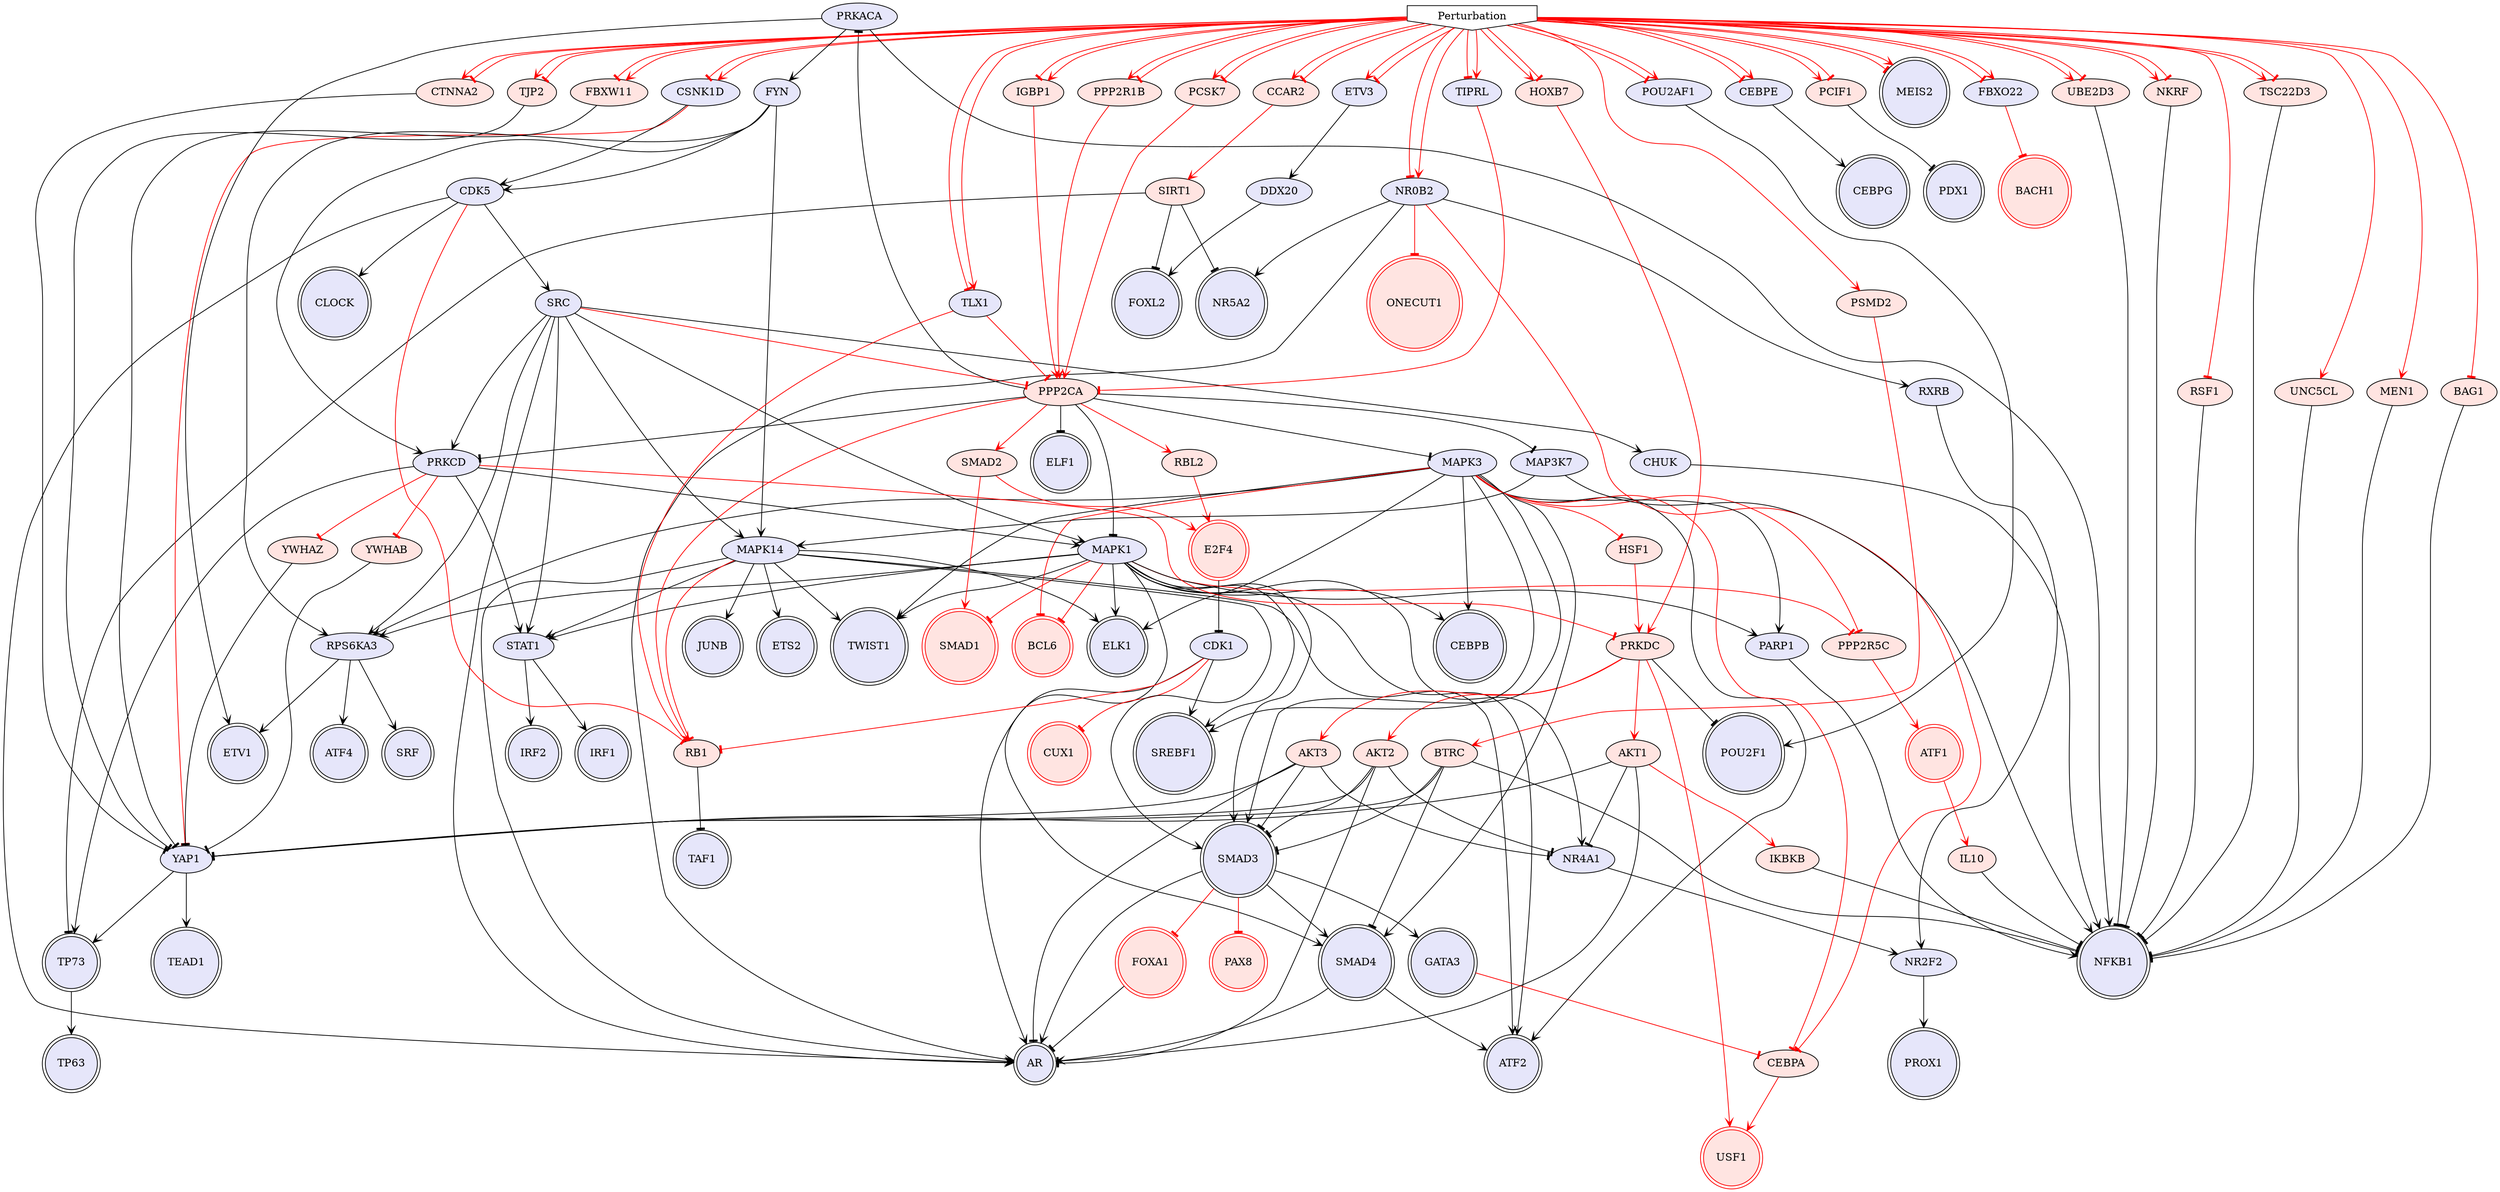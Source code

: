digraph {

MAPK1->RPS6KA3 [penwidth=1, color=black, arrowhead="vee"]
STAT1->IRF1 [penwidth=1, color=black, arrowhead="vee"]
MAPK1->CEBPB [penwidth=1, color=black, arrowhead="vee"]
YAP1->TP73 [penwidth=1, color=black, arrowhead="vee"]
E2F4->CDK1 [penwidth=1, color=black, arrowhead="tee"]
SRC->AR [penwidth=1, color=black, arrowhead="vee"]
MAPK14->ATF2 [penwidth=1, color=black, arrowhead="vee"]
MAPK14->ELK1 [penwidth=1, color=black, arrowhead="vee"]
MAPK1->SMAD3 [penwidth=1, color=black, arrowhead="vee"]
SMAD3->SMAD4 [penwidth=1, color=black, arrowhead="vee"]
NR4A1->NR2F2 [penwidth=1, color=black, arrowhead="vee"]
SIRT1->NR5A2 [penwidth=1, color=black, arrowhead="tee"]
NR2F2->PROX1 [penwidth=1, color=black, arrowhead="vee"]
SMAD3->AR [penwidth=1, color=black, arrowhead="vee"]
SMAD3->GATA3 [penwidth=1, color=black, arrowhead="vee"]
MAPK14->SMAD3 [penwidth=1, color=black, arrowhead="vee"]
MAPK14->STAT1 [penwidth=1, color=black, arrowhead="vee"]
NR0B2->NR5A2 [penwidth=1, color=black, arrowhead="vee"]
NR0B2->AR [penwidth=1, color=black, arrowhead="vee"]
MAPK1->ELK1 [penwidth=1, color=black, arrowhead="vee"]
PPP2CA->ELF1 [penwidth=1, color=black, arrowhead="tee"]
PPP2CA->MAPK1 [penwidth=1, color=black, arrowhead="tee"]
PRKDC->POU2F1 [penwidth=1, color=black, arrowhead="tee"]
YAP1->TEAD1 [penwidth=1, color=black, arrowhead="vee"]
MAPK1->SMAD4 [penwidth=1, color=black, arrowhead="vee"]
RPS6KA3->ATF4 [penwidth=1, color=black, arrowhead="vee"]
RPS6KA3->ETV1 [penwidth=1, color=black, arrowhead="vee"]
SRC->RPS6KA3 [penwidth=1, color=black, arrowhead="vee"]
MAPK14->TWIST1 [penwidth=1, color=black, arrowhead="vee"]
SRC->STAT1 [penwidth=1, color=black, arrowhead="vee"]
STAT1->IRF2 [penwidth=1, color=black, arrowhead="vee"]
BTRC->YAP1 [penwidth=1, color=black, arrowhead="tee"]
CDK1->AR [penwidth=1, color=black, arrowhead="vee"]
CEBPE->CEBPG [penwidth=1, color=black, arrowhead="vee"]
MAPK1->SREBF1 [penwidth=1, color=black, arrowhead="vee"]
CDK5->AR [penwidth=1, color=black, arrowhead="vee"]
BTRC->SMAD3 [penwidth=1, color=black, arrowhead="tee"]
BTRC->SMAD4 [penwidth=1, color=black, arrowhead="tee"]
CDK1->SREBF1 [penwidth=1, color=black, arrowhead="vee"]
CDK5->CLOCK [penwidth=1, color=black, arrowhead="vee"]
CDK5->SRC [penwidth=1, color=black, arrowhead="vee"]
MAPK14->JUNB [penwidth=1, color=black, arrowhead="vee"]
SIRT1->FOXL2 [penwidth=1, color=black, arrowhead="tee"]
MAPK1->ATF2 [penwidth=1, color=black, arrowhead="vee"]
MAPK1->TWIST1 [penwidth=1, color=black, arrowhead="vee"]
MAPK14->AR [penwidth=1, color=black, arrowhead="vee"]
BTRC->NFKB1 [penwidth=1, color=black, arrowhead="tee"]
MAPK1->NR4A1 [penwidth=1, color=black, arrowhead="vee"]
MAPK1->STAT1 [penwidth=1, color=black, arrowhead="vee"]
SRC->MAPK14 [penwidth=1, color=black, arrowhead="vee"]
CSNK1D->CDK5 [penwidth=1, color=black, arrowhead="vee"]
RPS6KA3->SRF [penwidth=1, color=black, arrowhead="vee"]
SRC->MAPK1 [penwidth=1, color=black, arrowhead="vee"]
MAPK14->ETS2 [penwidth=1, color=black, arrowhead="vee"]
SMAD4->ATF2 [penwidth=1, color=black, arrowhead="vee"]
SMAD4->AR [penwidth=1, color=black, arrowhead="vee"]
RB1->TAF1 [penwidth=1, color=black, arrowhead="tee"]
TP73->TP63 [penwidth=1, color=black, arrowhead="vee"]
FOXA1->AR [penwidth=1, color=black, arrowhead="tee"]
SIRT1->TP73 [penwidth=1, color=black, arrowhead="tee"]
PCIF1->PDX1 [penwidth=1, color=black, arrowhead="tee"]
Perturbation->CEBPE [penwidth=1, color=red, arrowhead="tee"]
Perturbation->CSNK1D [penwidth=1, color=red, arrowhead="tee"]
Perturbation->FBXO22 [penwidth=1, color=red, arrowhead="tee"]
Perturbation->MEIS2 [penwidth=1, color=red, arrowhead="tee"]
Perturbation->NR0B2 [penwidth=1, color=red, arrowhead="tee"]
RBL2->E2F4 [penwidth=1, color=red, arrowhead="vee"]
NR0B2->ONECUT1 [penwidth=1, color=red, arrowhead="tee"]
PPP2CA->RB1 [penwidth=1, color=red, arrowhead="vee"]
PPP2CA->RBL2 [penwidth=1, color=red, arrowhead="vee"]
SRC->PPP2CA [penwidth=1, color=red, arrowhead="tee"]
PPP2R5C->ATF1 [penwidth=1, color=red, arrowhead="vee"]
PRKDC->USF1 [penwidth=1, color=red, arrowhead="vee"]
MAPK1->PPP2R5C [penwidth=1, color=red, arrowhead="tee"]
CDK1->RB1 [penwidth=1, color=red, arrowhead="tee"]
MAPK1->SMAD1 [penwidth=1, color=red, arrowhead="tee"]
SMAD3->FOXA1 [penwidth=1, color=red, arrowhead="tee"]
SMAD3->PAX8 [penwidth=1, color=red, arrowhead="tee"]
FBXO22->BACH1 [penwidth=1, color=red, arrowhead="tee"]
CDK5->RB1 [penwidth=1, color=red, arrowhead="tee"]
HOXB7->PRKDC [penwidth=1, color=red, arrowhead="vee"]
MAPK14->RB1 [penwidth=1, color=red, arrowhead="tee"]
MAPK1->BCL6 [penwidth=1, color=red, arrowhead="tee"]
CDK1->CUX1 [penwidth=1, color=red, arrowhead="tee"]
CCAR2->SIRT1 [penwidth=1, color=red, arrowhead="vee"]
PSMD2->BTRC [penwidth=1, color=red, arrowhead="vee"]
Perturbation->CCAR2 [penwidth=1, color=red, arrowhead="vee"]
Perturbation->HOXB7 [penwidth=1, color=red, arrowhead="vee"]
Perturbation->PCIF1 [penwidth=1, color=red, arrowhead="vee"]
Perturbation->PSMD2 [penwidth=1, color=red, arrowhead="vee"]
AKT1->AR [penwidth=1, color=black, arrowhead="tee"]
AKT1->YAP1 [penwidth=1, color=black, arrowhead="tee"]
AKT1->NR4A1 [penwidth=1, color=black, arrowhead="tee"]
TSC22D3->NFKB1 [penwidth=1, color=black, arrowhead="tee"]
PRKDC->AKT1 [penwidth=1, color=red, arrowhead="vee"]
Perturbation->TSC22D3 [penwidth=1, color=red, arrowhead="vee"]
MAPK3->RPS6KA3 [penwidth=1, color=black, arrowhead="vee"]
MAPK3->CEBPB [penwidth=1, color=black, arrowhead="vee"]
MAPK3->ELK1 [penwidth=1, color=black, arrowhead="vee"]
MAPK3->SMAD3 [penwidth=1, color=black, arrowhead="vee"]
PPP2CA->MAPK3 [penwidth=1, color=black, arrowhead="tee"]
MAPK3->PARP1 [penwidth=1, color=black, arrowhead="vee"]
MAPK3->SMAD4 [penwidth=1, color=black, arrowhead="vee"]
AKT2->SMAD3 [penwidth=1, color=black, arrowhead="tee"]
MAPK3->SREBF1 [penwidth=1, color=black, arrowhead="vee"]
AKT2->AR [penwidth=1, color=black, arrowhead="tee"]
AKT2->YAP1 [penwidth=1, color=black, arrowhead="tee"]
MAPK3->ATF2 [penwidth=1, color=black, arrowhead="vee"]
MAPK3->TWIST1 [penwidth=1, color=black, arrowhead="vee"]
AKT2->NR4A1 [penwidth=1, color=black, arrowhead="tee"]
PARP1->NFKB1 [penwidth=1, color=black, arrowhead="vee"]
Perturbation->CEBPE [penwidth=1, color=red, arrowhead="vee"]
Perturbation->CSNK1D [penwidth=1, color=red, arrowhead="vee"]
Perturbation->FBXO22 [penwidth=1, color=red, arrowhead="vee"]
Perturbation->MEIS2 [penwidth=1, color=red, arrowhead="vee"]
Perturbation->NR0B2 [penwidth=1, color=red, arrowhead="vee"]
HSF1->PRKDC [penwidth=1, color=red, arrowhead="vee"]
PPP2CA->SMAD2 [penwidth=1, color=red, arrowhead="vee"]
MAPK3->PPP2R5C [penwidth=1, color=red, arrowhead="tee"]
PRKDC->AKT2 [penwidth=1, color=red, arrowhead="vee"]
MAPK3->BCL6 [penwidth=1, color=red, arrowhead="tee"]
MAPK3->HSF1 [penwidth=1, color=red, arrowhead="tee"]
SMAD2->SMAD1 [penwidth=1, color=red, arrowhead="vee"]
SMAD2->E2F4 [penwidth=1, color=red, arrowhead="vee"]
Perturbation->CCAR2 [penwidth=1, color=red, arrowhead="tee"]
Perturbation->PCIF1 [penwidth=1, color=red, arrowhead="tee"]
NR0B2->RXRB [penwidth=1, color=black, arrowhead="vee"]
RXRB->NR2F2 [penwidth=1, color=black, arrowhead="vee"]
DDX20->FOXL2 [penwidth=1, color=black, arrowhead="vee"]
ETV3->DDX20 [penwidth=1, color=black, arrowhead="vee"]
Perturbation->ETV3 [penwidth=1, color=red, arrowhead="vee"]
Perturbation->HOXB7 [penwidth=1, color=red, arrowhead="tee"]
UNC5CL->NFKB1 [penwidth=1, color=black, arrowhead="tee"]
Perturbation->UNC5CL [penwidth=1, color=red, arrowhead="vee"]
MEN1->NFKB1 [penwidth=1, color=black, arrowhead="tee"]
PRKCD->STAT1 [penwidth=1, color=black, arrowhead="vee"]
PPP2CA->PRKCD [penwidth=1, color=black, arrowhead="tee"]
PRKCD->TP73 [penwidth=1, color=black, arrowhead="vee"]
YWHAZ->YAP1 [penwidth=1, color=black, arrowhead="tee"]
SRC->PRKCD [penwidth=1, color=black, arrowhead="vee"]
PRKCD->MAPK1 [penwidth=1, color=black, arrowhead="vee"]
PRKCD->PRKDC [penwidth=1, color=red, arrowhead="tee"]
PRKCD->YWHAZ [penwidth=1, color=red, arrowhead="tee"]
Perturbation->MEN1 [penwidth=1, color=red, arrowhead="vee"]
CHUK->NFKB1 [penwidth=1, color=black, arrowhead="vee"]
SRC->CHUK [penwidth=1, color=black, arrowhead="vee"]
IKBKB->NFKB1 [penwidth=1, color=black, arrowhead="tee"]
AKT1->IKBKB [penwidth=1, color=red, arrowhead="vee"]
MAPK1->PARP1 [penwidth=1, color=black, arrowhead="vee"]
Perturbation->ETV3 [penwidth=1, color=red, arrowhead="tee"]
BAG1->NFKB1 [penwidth=1, color=black, arrowhead="tee"]
Perturbation->BAG1 [penwidth=1, color=red, arrowhead="tee"]
AKT3->SMAD3 [penwidth=1, color=black, arrowhead="tee"]
AKT3->AR [penwidth=1, color=black, arrowhead="tee"]
AKT3->YAP1 [penwidth=1, color=black, arrowhead="tee"]
PRKDC->AKT3 [penwidth=1, color=red, arrowhead="vee"]
IL10->NFKB1 [penwidth=1, color=black, arrowhead="tee"]
ATF1->IL10 [penwidth=1, color=red, arrowhead="vee"]
YWHAB->YAP1 [penwidth=1, color=black, arrowhead="tee"]
PRKCD->YWHAB [penwidth=1, color=red, arrowhead="tee"]
Perturbation->TSC22D3 [penwidth=1, color=red, arrowhead="tee"]
MAP3K7->MAPK14 [penwidth=1, color=black, arrowhead="vee"]
MAP3K7->NFKB1 [penwidth=1, color=black, arrowhead="vee"]
PPP2CA->MAP3K7 [penwidth=1, color=black, arrowhead="tee"]
AKT3->NR4A1 [penwidth=1, color=black, arrowhead="tee"]
PRKACA->NFKB1 [penwidth=1, color=black, arrowhead="vee"]
PRKACA->ETV1 [penwidth=1, color=black, arrowhead="vee"]
PRKACA->FYN [penwidth=1, color=black, arrowhead="vee"]
POU2AF1->POU2F1 [penwidth=1, color=black, arrowhead="vee"]
CTNNA2->YAP1 [penwidth=1, color=black, arrowhead="tee"]
FYN->MAPK14 [penwidth=1, color=black, arrowhead="vee"]
FYN->RPS6KA3 [penwidth=1, color=black, arrowhead="vee"]
FYN->CDK5 [penwidth=1, color=black, arrowhead="vee"]
PPP2CA->PRKACA [penwidth=1, color=black, arrowhead="tee"]
Perturbation->POU2AF1 [penwidth=1, color=red, arrowhead="tee"]
PPP2R1B->PPP2CA [penwidth=1, color=red, arrowhead="vee"]
GATA3->CEBPA [penwidth=1, color=red, arrowhead="tee"]
CEBPA->USF1 [penwidth=1, color=red, arrowhead="vee"]
NR0B2->CEBPA [penwidth=1, color=red, arrowhead="tee"]
MAPK3->CEBPA [penwidth=1, color=red, arrowhead="tee"]
Perturbation->CTNNA2 [penwidth=1, color=red, arrowhead="vee"]
Perturbation->PPP2R1B [penwidth=1, color=red, arrowhead="vee"]
UBE2D3->NFKB1 [penwidth=1, color=black, arrowhead="tee"]
Perturbation->UBE2D3 [penwidth=1, color=red, arrowhead="vee"]
FYN->PRKCD [penwidth=1, color=black, arrowhead="vee"]
Perturbation->TLX1 [penwidth=1, color=red, arrowhead="tee"]
TLX1->PPP2CA [penwidth=1, color=red, arrowhead="tee"]
TLX1->RB1 [penwidth=1, color=red, arrowhead="tee"]
PCSK7->PPP2CA [penwidth=1, color=red, arrowhead="vee"]
Perturbation->PCSK7 [penwidth=1, color=red, arrowhead="vee"]
Perturbation->TIPRL [penwidth=1, color=red, arrowhead="tee"]
TIPRL->PPP2CA [penwidth=1, color=red, arrowhead="tee"]
TJP2->YAP1 [penwidth=1, color=black, arrowhead="tee"]
Perturbation->TJP2 [penwidth=1, color=red, arrowhead="vee"]
Perturbation->POU2AF1 [penwidth=1, color=red, arrowhead="vee"]
Perturbation->PPP2R1B [penwidth=1, color=red, arrowhead="tee"]
Perturbation->TJP2 [penwidth=1, color=red, arrowhead="tee"]
Perturbation->TLX1 [penwidth=1, color=red, arrowhead="vee"]
IGBP1->PPP2CA [penwidth=1, color=red, arrowhead="vee"]
Perturbation->IGBP1 [penwidth=1, color=red, arrowhead="tee"]
Perturbation->CTNNA2 [penwidth=1, color=red, arrowhead="tee"]
Perturbation->TIPRL [penwidth=1, color=red, arrowhead="vee"]
Perturbation->IGBP1 [penwidth=1, color=red, arrowhead="vee"]
NKRF->NFKB1 [penwidth=1, color=black, arrowhead="tee"]
Perturbation->NKRF [penwidth=1, color=red, arrowhead="vee"]
Perturbation->PCSK7 [penwidth=1, color=red, arrowhead="tee"]
FBXW11->YAP1 [penwidth=1, color=black, arrowhead="tee"]
Perturbation->FBXW11 [penwidth=1, color=red, arrowhead="tee"]
CSNK1D->YAP1 [penwidth=1, color=red, arrowhead="tee"]
Perturbation->NKRF [penwidth=1, color=red, arrowhead="tee"]
Perturbation->FBXW11 [penwidth=1, color=red, arrowhead="vee"]
Perturbation->UBE2D3 [penwidth=1, color=red, arrowhead="tee"]
RSF1->NFKB1 [penwidth=1, color=black, arrowhead="tee"]
Perturbation->RSF1 [penwidth=1, color=red, arrowhead="tee"]
Perturbation [style=filled, color=black, fillcolor=white, shape=invhouse];
FOXL2 [style=filled, color=black, fillcolor=lavender, shape=doublecircle];
SRF [style=filled, color=black, fillcolor=lavender, shape=doublecircle];
TP63 [style=filled, color=black, fillcolor=lavender, shape=doublecircle];
JUNB [style=filled, color=black, fillcolor=lavender, shape=doublecircle];
NFKB1 [style=filled, color=black, fillcolor=lavender, shape=doublecircle];
ATF1 [style=filled, color=red, fillcolor=mistyrose, shape=doublecircle];
SREBF1 [style=filled, color=black, fillcolor=lavender, shape=doublecircle];
ELK1 [style=filled, color=black, fillcolor=lavender, shape=doublecircle];
ATF4 [style=filled, color=black, fillcolor=lavender, shape=doublecircle];
AR [style=filled, color=black, fillcolor=lavender, shape=doublecircle];
CEBPG [style=filled, color=black, fillcolor=lavender, shape=doublecircle];
POU2F1 [style=filled, color=black, fillcolor=lavender, shape=doublecircle];
SMAD4 [style=filled, color=black, fillcolor=lavender, shape=doublecircle];
PROX1 [style=filled, color=black, fillcolor=lavender, shape=doublecircle];
FOXA1 [style=filled, color=red, fillcolor=mistyrose, shape=doublecircle];
NR5A2 [style=filled, color=black, fillcolor=lavender, shape=doublecircle];
ONECUT1 [style=filled, color=red, fillcolor=mistyrose, shape=doublecircle];
SMAD3 [style=filled, color=black, fillcolor=lavender, shape=doublecircle];
BACH1 [style=filled, color=red, fillcolor=mistyrose, shape=doublecircle];
E2F4 [style=filled, color=red, fillcolor=mistyrose, shape=doublecircle];
PAX8 [style=filled, color=red, fillcolor=mistyrose, shape=doublecircle];
ATF2 [style=filled, color=black, fillcolor=lavender, shape=doublecircle];
ETS2 [style=filled, color=black, fillcolor=lavender, shape=doublecircle];
GATA3 [style=filled, color=black, fillcolor=lavender, shape=doublecircle];
USF1 [style=filled, color=red, fillcolor=mistyrose, shape=doublecircle];
ELF1 [style=filled, color=black, fillcolor=lavender, shape=doublecircle];
TAF1 [style=filled, color=black, fillcolor=lavender, shape=doublecircle];
TP73 [style=filled, color=black, fillcolor=lavender, shape=doublecircle];
PDX1 [style=filled, color=black, fillcolor=lavender, shape=doublecircle];
SMAD1 [style=filled, color=red, fillcolor=mistyrose, shape=doublecircle];
IRF2 [style=filled, color=black, fillcolor=lavender, shape=doublecircle];
CEBPB [style=filled, color=black, fillcolor=lavender, shape=doublecircle];
ETV1 [style=filled, color=black, fillcolor=lavender, shape=doublecircle];
TEAD1 [style=filled, color=black, fillcolor=lavender, shape=doublecircle];
CLOCK [style=filled, color=black, fillcolor=lavender, shape=doublecircle];
BCL6 [style=filled, color=red, fillcolor=mistyrose, shape=doublecircle];
CUX1 [style=filled, color=red, fillcolor=mistyrose, shape=doublecircle];
IRF1 [style=filled, color=black, fillcolor=lavender, shape=doublecircle];
MEIS2 [style=filled, color=black, fillcolor=lavender, shape=doublecircle];
TWIST1 [style=filled, color=black, fillcolor=lavender, shape=doublecircle];
MAPK1 [style=filled, fillcolor=lavender];
STAT1 [style=filled, fillcolor=lavender];
YAP1 [style=filled, fillcolor=lavender];
SRC [style=filled, fillcolor=lavender];
MAPK14 [style=filled, fillcolor=lavender];
NR4A1 [style=filled, fillcolor=lavender];
SIRT1 [style=filled, fillcolor=mistyrose];
NR2F2 [style=filled, fillcolor=lavender];
NR0B2 [style=filled, fillcolor=lavender];
PPP2CA [style=filled, fillcolor=mistyrose];
PRKDC [style=filled, fillcolor=mistyrose];
RPS6KA3 [style=filled, fillcolor=lavender];
BTRC [style=filled, fillcolor=mistyrose];
CDK1 [style=filled, fillcolor=lavender];
CEBPE [style=filled, fillcolor=lavender];
CDK5 [style=filled, fillcolor=lavender];
CSNK1D [style=filled, fillcolor=lavender];
RB1 [style=filled, fillcolor=mistyrose];
PCIF1 [style=filled, fillcolor=mistyrose];
RBL2 [style=filled, fillcolor=mistyrose];
PPP2R5C [style=filled, fillcolor=mistyrose];
FBXO22 [style=filled, fillcolor=lavender];
HOXB7 [style=filled, fillcolor=mistyrose];
CCAR2 [style=filled, fillcolor=mistyrose];
PSMD2 [style=filled, fillcolor=mistyrose];
AKT1 [style=filled, fillcolor=mistyrose];
TSC22D3 [style=filled, fillcolor=mistyrose];
MAPK3 [style=filled, fillcolor=lavender];
AKT2 [style=filled, fillcolor=mistyrose];
PARP1 [style=filled, fillcolor=lavender];
HSF1 [style=filled, fillcolor=mistyrose];
SMAD2 [style=filled, fillcolor=mistyrose];
RXRB [style=filled, fillcolor=lavender];
DDX20 [style=filled, fillcolor=lavender];
ETV3 [style=filled, fillcolor=lavender];
UNC5CL [style=filled, fillcolor=mistyrose];
MEN1 [style=filled, fillcolor=mistyrose];
PRKCD [style=filled, fillcolor=lavender];
YWHAZ [style=filled, fillcolor=mistyrose];
CHUK [style=filled, fillcolor=lavender];
IKBKB [style=filled, fillcolor=mistyrose];
BAG1 [style=filled, fillcolor=mistyrose];
AKT3 [style=filled, fillcolor=mistyrose];
IL10 [style=filled, fillcolor=mistyrose];
YWHAB [style=filled, fillcolor=mistyrose];
MAP3K7 [style=filled, fillcolor=lavender];
PRKACA [style=filled, fillcolor=lavender];
POU2AF1 [style=filled, fillcolor=lavender];
CTNNA2 [style=filled, fillcolor=mistyrose];
FYN [style=filled, fillcolor=lavender];
PPP2R1B [style=filled, fillcolor=mistyrose];
CEBPA [style=filled, fillcolor=mistyrose];
UBE2D3 [style=filled, fillcolor=mistyrose];
TLX1 [style=filled, fillcolor=lavender];
PCSK7 [style=filled, fillcolor=mistyrose];
TIPRL [style=filled, fillcolor=lavender];
TJP2 [style=filled, fillcolor=mistyrose];
IGBP1 [style=filled, fillcolor=mistyrose];
NKRF [style=filled, fillcolor=mistyrose];
FBXW11 [style=filled, fillcolor=mistyrose];
RSF1 [style=filled, fillcolor=mistyrose];


}
